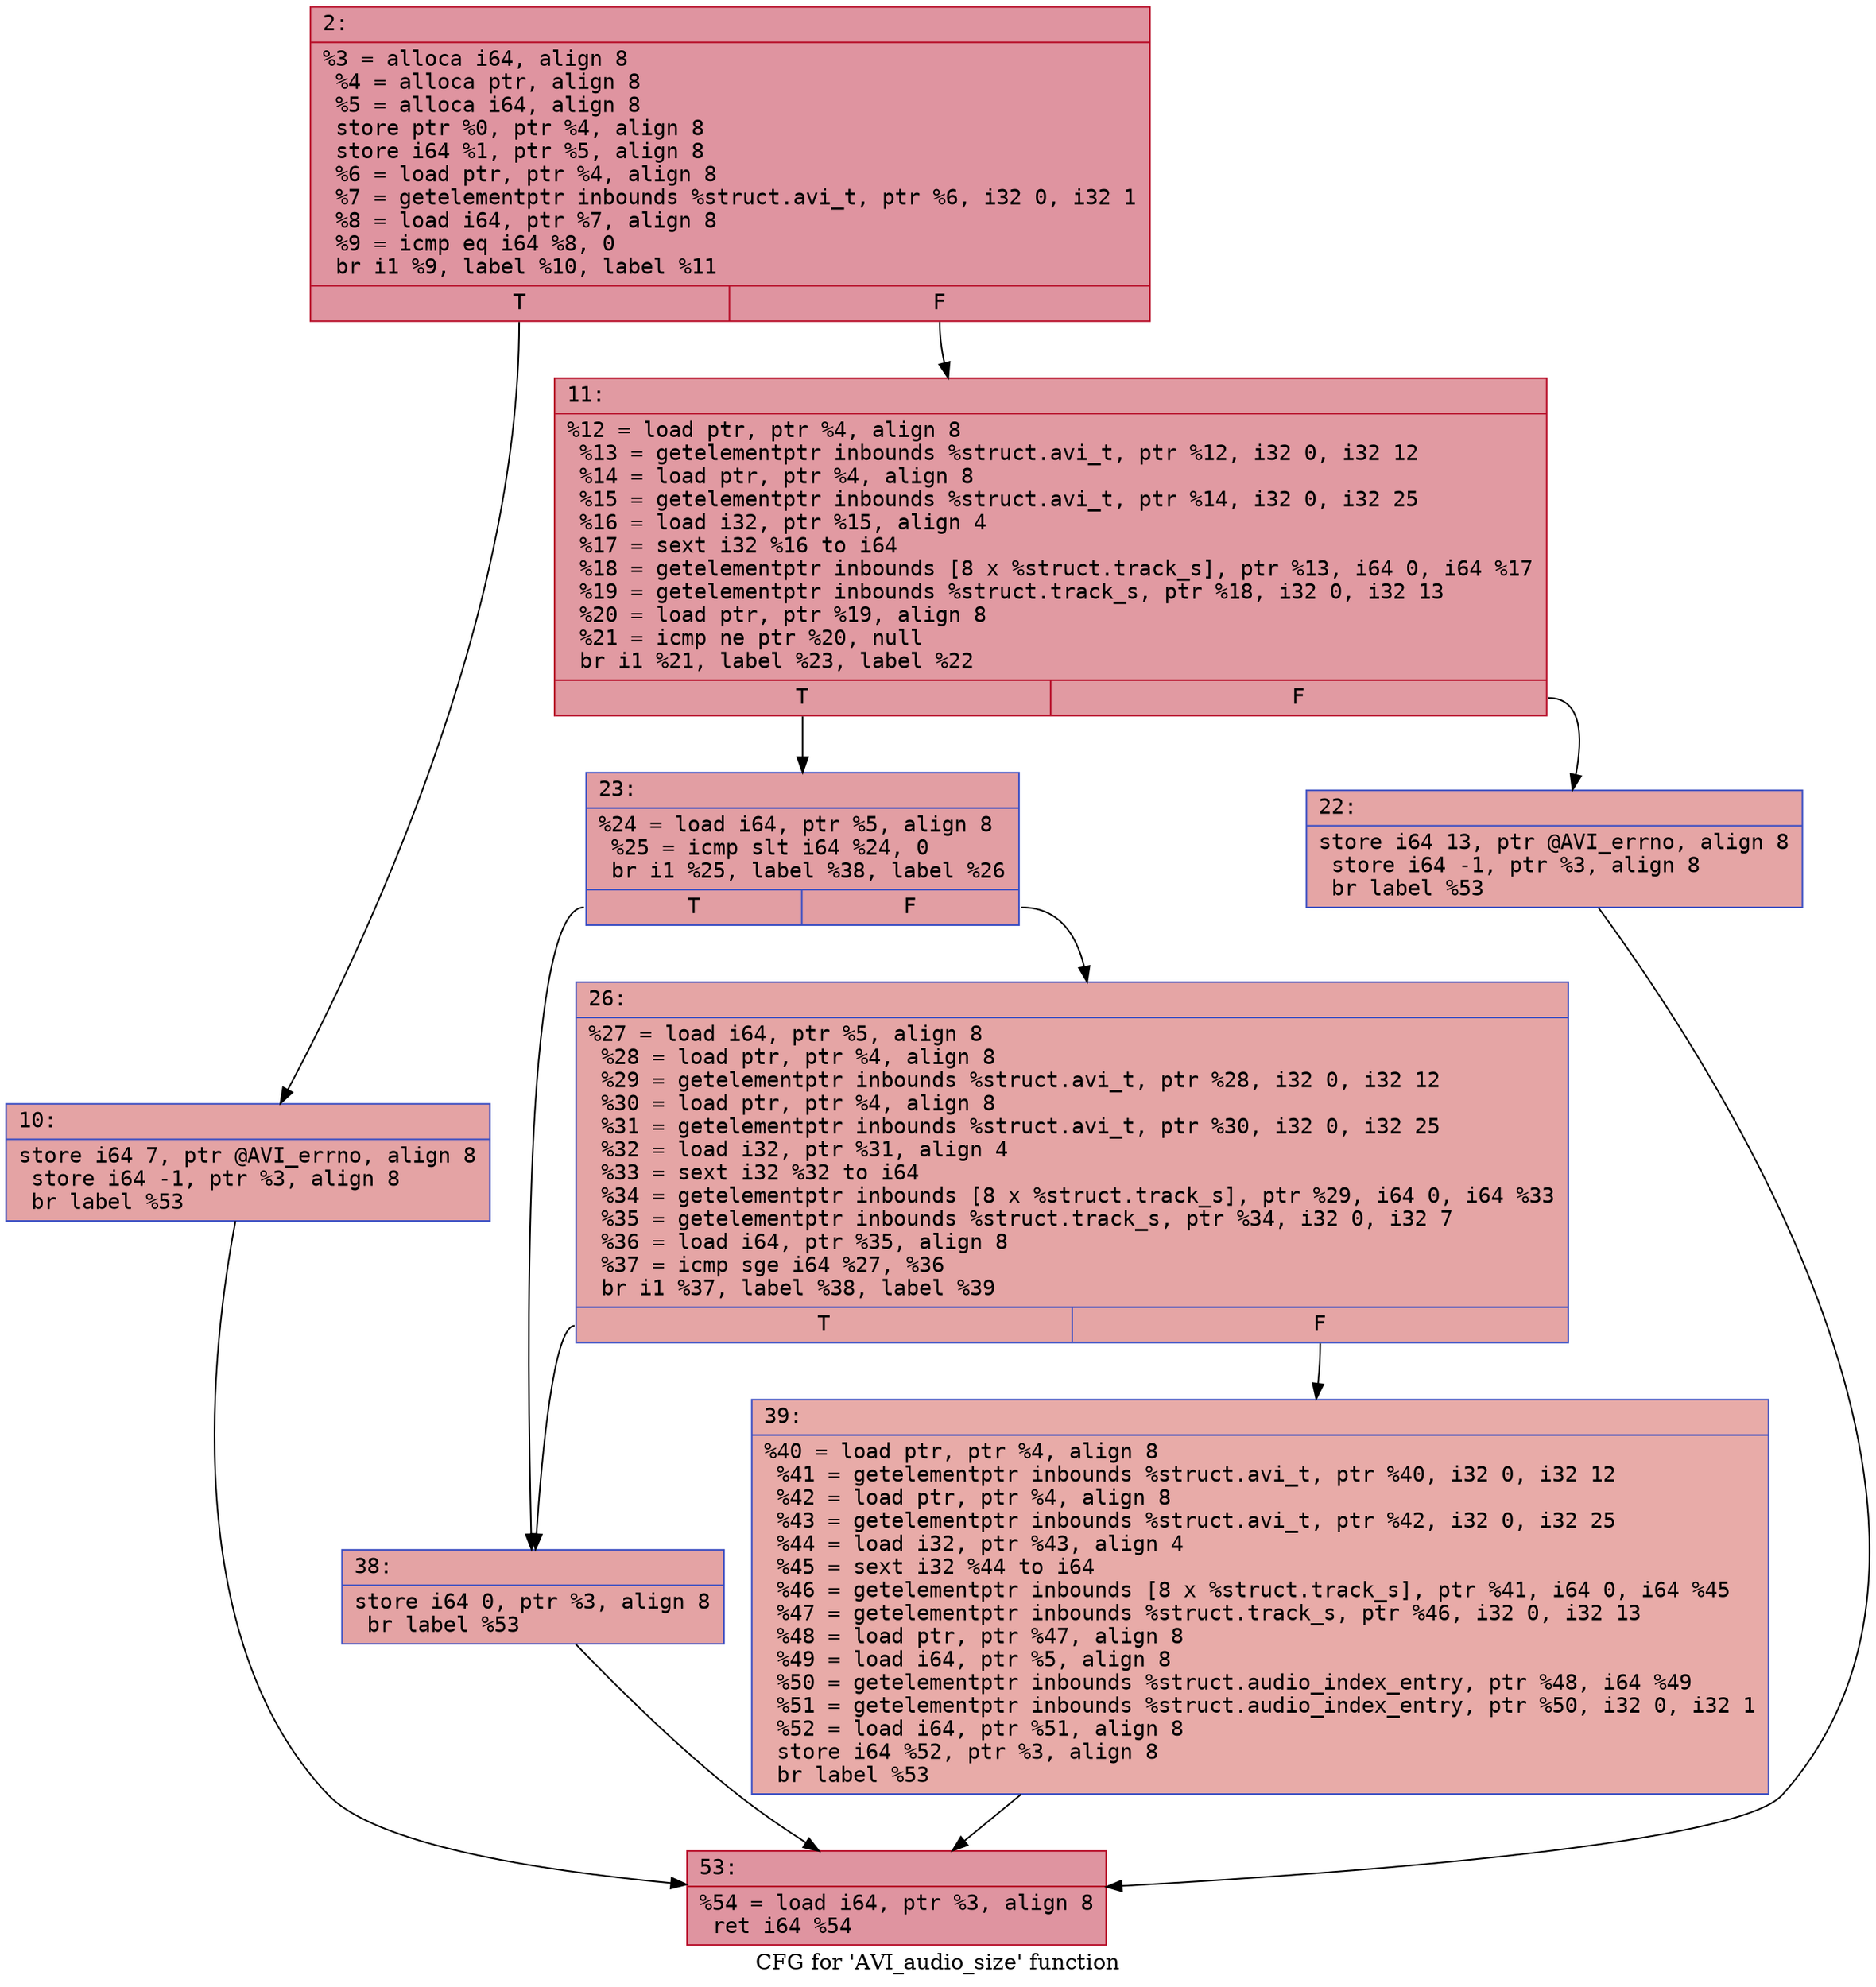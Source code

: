 digraph "CFG for 'AVI_audio_size' function" {
	label="CFG for 'AVI_audio_size' function";

	Node0x600000d409b0 [shape=record,color="#b70d28ff", style=filled, fillcolor="#b70d2870" fontname="Courier",label="{2:\l|  %3 = alloca i64, align 8\l  %4 = alloca ptr, align 8\l  %5 = alloca i64, align 8\l  store ptr %0, ptr %4, align 8\l  store i64 %1, ptr %5, align 8\l  %6 = load ptr, ptr %4, align 8\l  %7 = getelementptr inbounds %struct.avi_t, ptr %6, i32 0, i32 1\l  %8 = load i64, ptr %7, align 8\l  %9 = icmp eq i64 %8, 0\l  br i1 %9, label %10, label %11\l|{<s0>T|<s1>F}}"];
	Node0x600000d409b0:s0 -> Node0x600000d40a00[tooltip="2 -> 10\nProbability 37.50%" ];
	Node0x600000d409b0:s1 -> Node0x600000d40a50[tooltip="2 -> 11\nProbability 62.50%" ];
	Node0x600000d40a00 [shape=record,color="#3d50c3ff", style=filled, fillcolor="#c32e3170" fontname="Courier",label="{10:\l|  store i64 7, ptr @AVI_errno, align 8\l  store i64 -1, ptr %3, align 8\l  br label %53\l}"];
	Node0x600000d40a00 -> Node0x600000d40c30[tooltip="10 -> 53\nProbability 100.00%" ];
	Node0x600000d40a50 [shape=record,color="#b70d28ff", style=filled, fillcolor="#bb1b2c70" fontname="Courier",label="{11:\l|  %12 = load ptr, ptr %4, align 8\l  %13 = getelementptr inbounds %struct.avi_t, ptr %12, i32 0, i32 12\l  %14 = load ptr, ptr %4, align 8\l  %15 = getelementptr inbounds %struct.avi_t, ptr %14, i32 0, i32 25\l  %16 = load i32, ptr %15, align 4\l  %17 = sext i32 %16 to i64\l  %18 = getelementptr inbounds [8 x %struct.track_s], ptr %13, i64 0, i64 %17\l  %19 = getelementptr inbounds %struct.track_s, ptr %18, i32 0, i32 13\l  %20 = load ptr, ptr %19, align 8\l  %21 = icmp ne ptr %20, null\l  br i1 %21, label %23, label %22\l|{<s0>T|<s1>F}}"];
	Node0x600000d40a50:s0 -> Node0x600000d40af0[tooltip="11 -> 23\nProbability 62.50%" ];
	Node0x600000d40a50:s1 -> Node0x600000d40aa0[tooltip="11 -> 22\nProbability 37.50%" ];
	Node0x600000d40aa0 [shape=record,color="#3d50c3ff", style=filled, fillcolor="#c5333470" fontname="Courier",label="{22:\l|  store i64 13, ptr @AVI_errno, align 8\l  store i64 -1, ptr %3, align 8\l  br label %53\l}"];
	Node0x600000d40aa0 -> Node0x600000d40c30[tooltip="22 -> 53\nProbability 100.00%" ];
	Node0x600000d40af0 [shape=record,color="#3d50c3ff", style=filled, fillcolor="#be242e70" fontname="Courier",label="{23:\l|  %24 = load i64, ptr %5, align 8\l  %25 = icmp slt i64 %24, 0\l  br i1 %25, label %38, label %26\l|{<s0>T|<s1>F}}"];
	Node0x600000d40af0:s0 -> Node0x600000d40b90[tooltip="23 -> 38\nProbability 37.50%" ];
	Node0x600000d40af0:s1 -> Node0x600000d40b40[tooltip="23 -> 26\nProbability 62.50%" ];
	Node0x600000d40b40 [shape=record,color="#3d50c3ff", style=filled, fillcolor="#c5333470" fontname="Courier",label="{26:\l|  %27 = load i64, ptr %5, align 8\l  %28 = load ptr, ptr %4, align 8\l  %29 = getelementptr inbounds %struct.avi_t, ptr %28, i32 0, i32 12\l  %30 = load ptr, ptr %4, align 8\l  %31 = getelementptr inbounds %struct.avi_t, ptr %30, i32 0, i32 25\l  %32 = load i32, ptr %31, align 4\l  %33 = sext i32 %32 to i64\l  %34 = getelementptr inbounds [8 x %struct.track_s], ptr %29, i64 0, i64 %33\l  %35 = getelementptr inbounds %struct.track_s, ptr %34, i32 0, i32 7\l  %36 = load i64, ptr %35, align 8\l  %37 = icmp sge i64 %27, %36\l  br i1 %37, label %38, label %39\l|{<s0>T|<s1>F}}"];
	Node0x600000d40b40:s0 -> Node0x600000d40b90[tooltip="26 -> 38\nProbability 50.00%" ];
	Node0x600000d40b40:s1 -> Node0x600000d40be0[tooltip="26 -> 39\nProbability 50.00%" ];
	Node0x600000d40b90 [shape=record,color="#3d50c3ff", style=filled, fillcolor="#c32e3170" fontname="Courier",label="{38:\l|  store i64 0, ptr %3, align 8\l  br label %53\l}"];
	Node0x600000d40b90 -> Node0x600000d40c30[tooltip="38 -> 53\nProbability 100.00%" ];
	Node0x600000d40be0 [shape=record,color="#3d50c3ff", style=filled, fillcolor="#cc403a70" fontname="Courier",label="{39:\l|  %40 = load ptr, ptr %4, align 8\l  %41 = getelementptr inbounds %struct.avi_t, ptr %40, i32 0, i32 12\l  %42 = load ptr, ptr %4, align 8\l  %43 = getelementptr inbounds %struct.avi_t, ptr %42, i32 0, i32 25\l  %44 = load i32, ptr %43, align 4\l  %45 = sext i32 %44 to i64\l  %46 = getelementptr inbounds [8 x %struct.track_s], ptr %41, i64 0, i64 %45\l  %47 = getelementptr inbounds %struct.track_s, ptr %46, i32 0, i32 13\l  %48 = load ptr, ptr %47, align 8\l  %49 = load i64, ptr %5, align 8\l  %50 = getelementptr inbounds %struct.audio_index_entry, ptr %48, i64 %49\l  %51 = getelementptr inbounds %struct.audio_index_entry, ptr %50, i32 0, i32 1\l  %52 = load i64, ptr %51, align 8\l  store i64 %52, ptr %3, align 8\l  br label %53\l}"];
	Node0x600000d40be0 -> Node0x600000d40c30[tooltip="39 -> 53\nProbability 100.00%" ];
	Node0x600000d40c30 [shape=record,color="#b70d28ff", style=filled, fillcolor="#b70d2870" fontname="Courier",label="{53:\l|  %54 = load i64, ptr %3, align 8\l  ret i64 %54\l}"];
}
